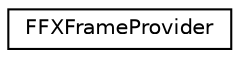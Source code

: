digraph "Graphical Class Hierarchy"
{
 // LATEX_PDF_SIZE
  edge [fontname="Helvetica",fontsize="10",labelfontname="Helvetica",labelfontsize="10"];
  node [fontname="Helvetica",fontsize="10",shape=record];
  rankdir="LR";
  Node0 [label="FFXFrameProvider",height=0.2,width=0.4,color="black", fillcolor="white", style="filled",URL="$class_f_f_x_frame_provider.html",tooltip=" "];
}
